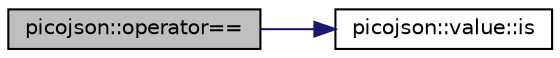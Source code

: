 digraph "picojson::operator=="
{
  edge [fontname="Helvetica",fontsize="10",labelfontname="Helvetica",labelfontsize="10"];
  node [fontname="Helvetica",fontsize="10",shape=record];
  rankdir="LR";
  Node127 [label="picojson::operator==",height=0.2,width=0.4,color="black", fillcolor="grey75", style="filled", fontcolor="black"];
  Node127 -> Node128 [color="midnightblue",fontsize="10",style="solid",fontname="Helvetica"];
  Node128 [label="picojson::value::is",height=0.2,width=0.4,color="black", fillcolor="white", style="filled",URL="$classpicojson_1_1value.html#afd038ffc8a714c5d2f4b59adaaaca4ce"];
}
